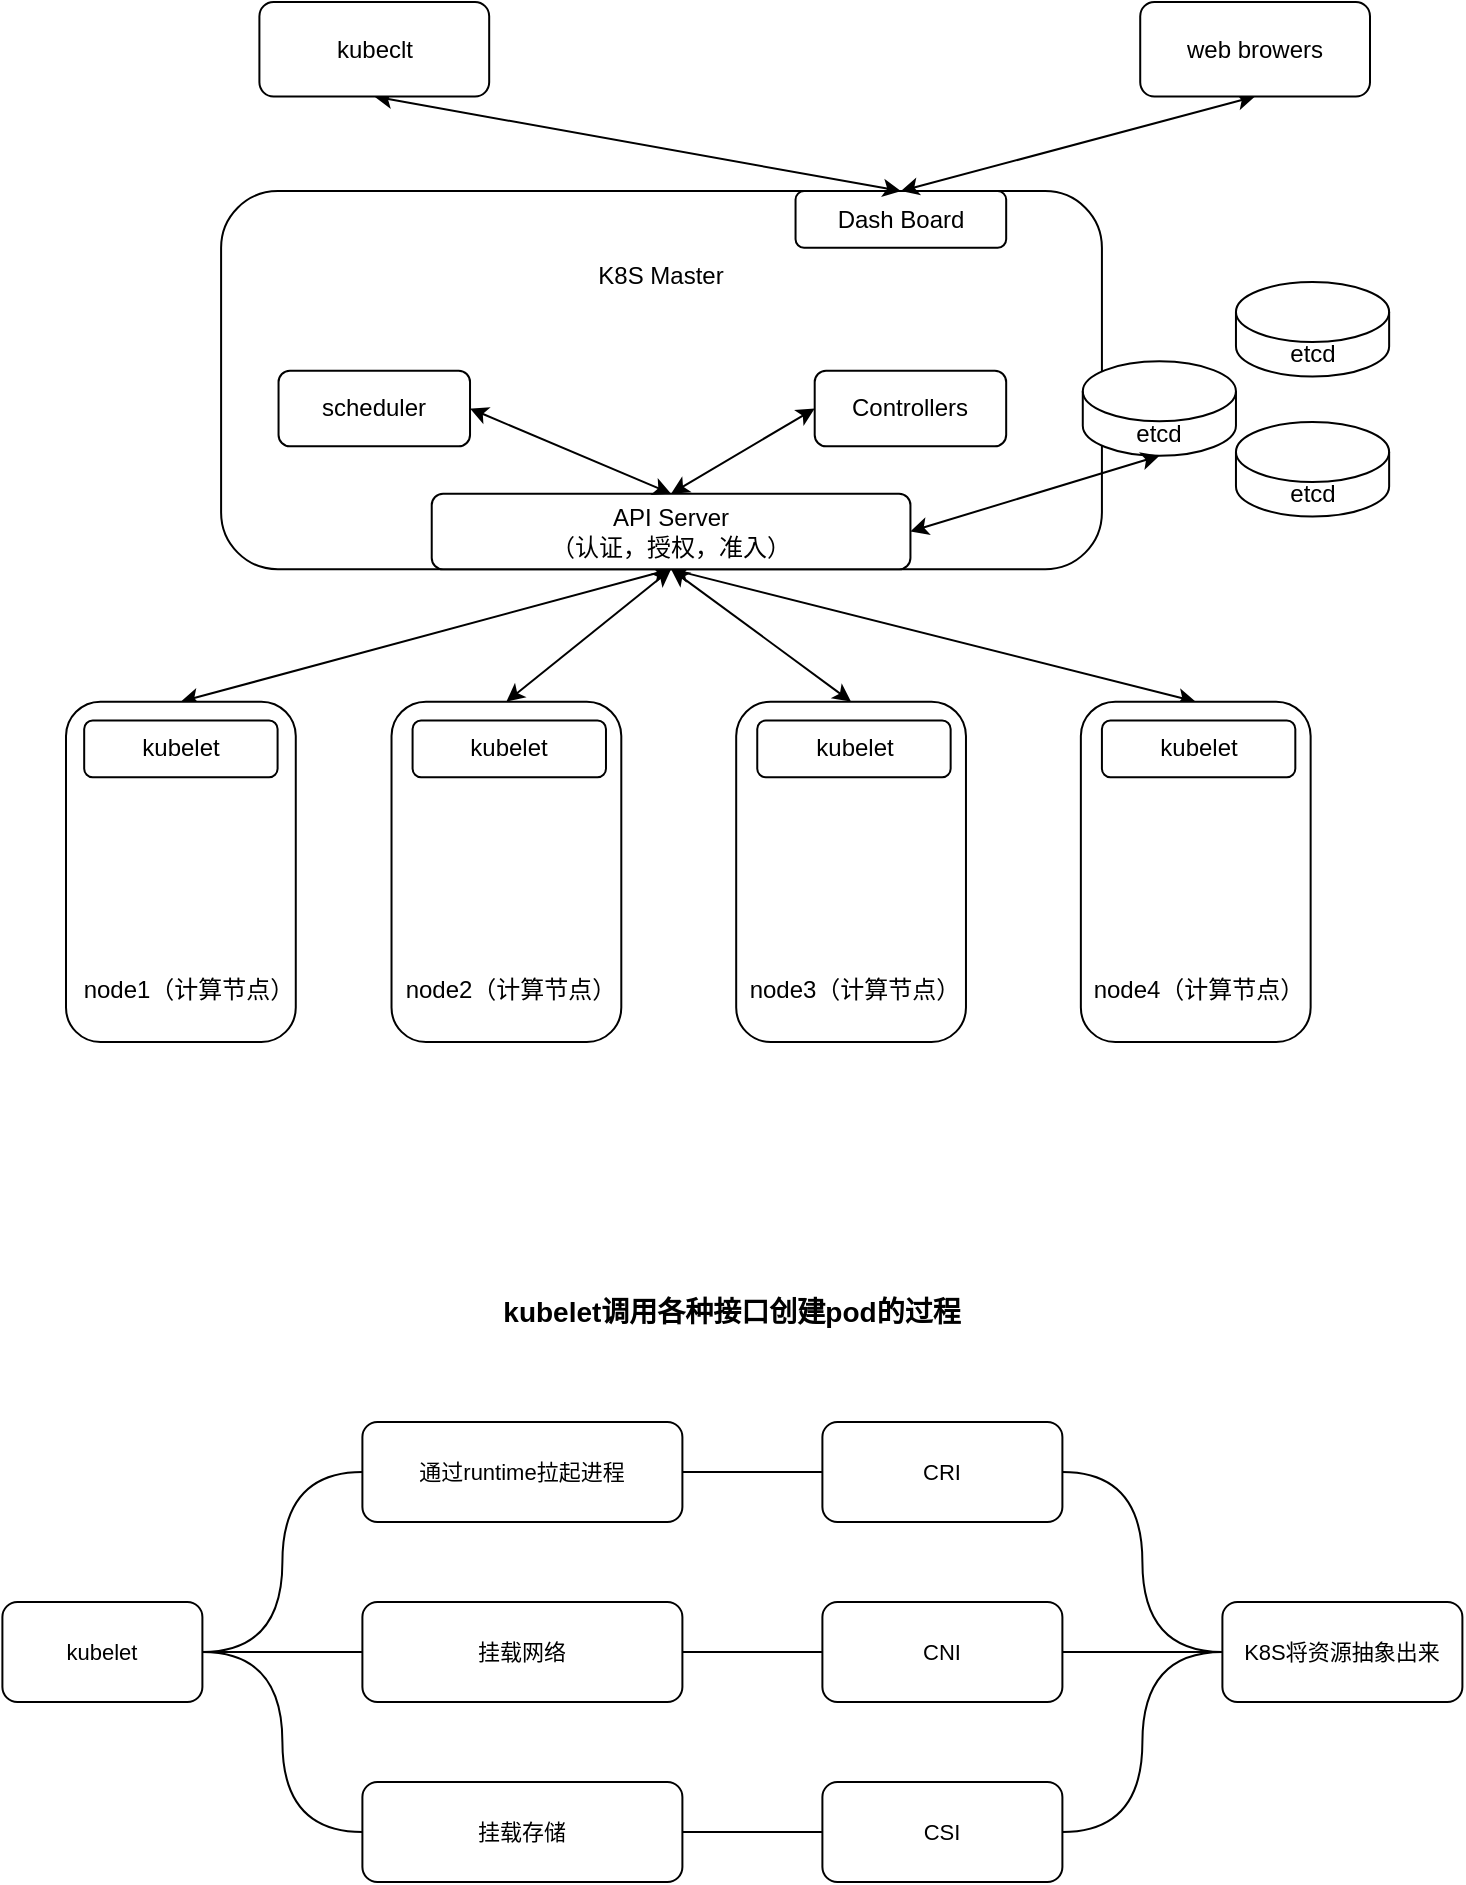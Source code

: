 <mxfile version="24.2.5" type="device">
  <diagram name="第 1 页" id="XOdsyhGq9SqciRqY2mAF">
    <mxGraphModel dx="2074" dy="1197" grid="1" gridSize="10" guides="1" tooltips="1" connect="1" arrows="1" fold="1" page="1" pageScale="1" pageWidth="827" pageHeight="1169" math="0" shadow="0">
      <root>
        <mxCell id="0" />
        <mxCell id="1" parent="0" />
        <mxCell id="q_G-qhWWSiBgzZGocKJA-2" value="" style="rounded=1;whiteSpace=wrap;html=1;" vertex="1" parent="1">
          <mxGeometry x="157.551" y="244.545" width="440.411" height="189.091" as="geometry" />
        </mxCell>
        <mxCell id="q_G-qhWWSiBgzZGocKJA-3" value="etcd" style="shape=cylinder3;whiteSpace=wrap;html=1;boundedLbl=1;backgroundOutline=1;size=15;" vertex="1" parent="1">
          <mxGeometry x="588.388" y="329.636" width="76.593" height="47.273" as="geometry" />
        </mxCell>
        <mxCell id="q_G-qhWWSiBgzZGocKJA-28" style="edgeStyle=none;rounded=0;orthogonalLoop=1;jettySize=auto;html=1;exitX=0.5;exitY=1;exitDx=0;exitDy=0;entryX=0.5;entryY=0;entryDx=0;entryDy=0;strokeColor=default;align=center;verticalAlign=middle;fontFamily=Helvetica;fontSize=11;fontColor=default;labelBackgroundColor=default;startArrow=classic;startFill=1;endArrow=classic;" edge="1" parent="1" source="q_G-qhWWSiBgzZGocKJA-4" target="q_G-qhWWSiBgzZGocKJA-8">
          <mxGeometry relative="1" as="geometry" />
        </mxCell>
        <mxCell id="q_G-qhWWSiBgzZGocKJA-29" style="edgeStyle=none;rounded=0;orthogonalLoop=1;jettySize=auto;html=1;exitX=0.5;exitY=1;exitDx=0;exitDy=0;entryX=0.5;entryY=0;entryDx=0;entryDy=0;strokeColor=default;align=center;verticalAlign=middle;fontFamily=Helvetica;fontSize=11;fontColor=default;labelBackgroundColor=default;startArrow=classic;startFill=1;endArrow=classic;" edge="1" parent="1" source="q_G-qhWWSiBgzZGocKJA-4" target="q_G-qhWWSiBgzZGocKJA-9">
          <mxGeometry relative="1" as="geometry" />
        </mxCell>
        <mxCell id="q_G-qhWWSiBgzZGocKJA-30" style="edgeStyle=none;rounded=0;orthogonalLoop=1;jettySize=auto;html=1;exitX=0.5;exitY=1;exitDx=0;exitDy=0;entryX=0.5;entryY=0;entryDx=0;entryDy=0;strokeColor=default;align=center;verticalAlign=middle;fontFamily=Helvetica;fontSize=11;fontColor=default;labelBackgroundColor=default;startArrow=classic;startFill=1;endArrow=classic;" edge="1" parent="1" source="q_G-qhWWSiBgzZGocKJA-4" target="q_G-qhWWSiBgzZGocKJA-10">
          <mxGeometry relative="1" as="geometry" />
        </mxCell>
        <mxCell id="q_G-qhWWSiBgzZGocKJA-31" style="edgeStyle=none;rounded=0;orthogonalLoop=1;jettySize=auto;html=1;exitX=0.5;exitY=1;exitDx=0;exitDy=0;entryX=0.5;entryY=0;entryDx=0;entryDy=0;strokeColor=default;align=center;verticalAlign=middle;fontFamily=Helvetica;fontSize=11;fontColor=default;labelBackgroundColor=default;startArrow=classic;startFill=1;endArrow=classic;" edge="1" parent="1" source="q_G-qhWWSiBgzZGocKJA-4" target="q_G-qhWWSiBgzZGocKJA-11">
          <mxGeometry relative="1" as="geometry" />
        </mxCell>
        <mxCell id="q_G-qhWWSiBgzZGocKJA-4" value="API Server&lt;div&gt;（认证，授权，准入）&lt;/div&gt;" style="rounded=1;whiteSpace=wrap;html=1;" vertex="1" parent="1">
          <mxGeometry x="262.866" y="395.818" width="239.354" height="37.818" as="geometry" />
        </mxCell>
        <mxCell id="q_G-qhWWSiBgzZGocKJA-26" style="edgeStyle=none;rounded=0;orthogonalLoop=1;jettySize=auto;html=1;exitX=1;exitY=0.5;exitDx=0;exitDy=0;entryX=0.5;entryY=0;entryDx=0;entryDy=0;strokeColor=default;align=center;verticalAlign=middle;fontFamily=Helvetica;fontSize=11;fontColor=default;labelBackgroundColor=default;startArrow=classic;startFill=1;endArrow=classic;" edge="1" parent="1" source="q_G-qhWWSiBgzZGocKJA-5" target="q_G-qhWWSiBgzZGocKJA-4">
          <mxGeometry relative="1" as="geometry" />
        </mxCell>
        <mxCell id="q_G-qhWWSiBgzZGocKJA-5" value="scheduler" style="rounded=1;whiteSpace=wrap;html=1;" vertex="1" parent="1">
          <mxGeometry x="186.273" y="334.364" width="95.742" height="37.818" as="geometry" />
        </mxCell>
        <mxCell id="q_G-qhWWSiBgzZGocKJA-25" style="edgeStyle=none;rounded=0;orthogonalLoop=1;jettySize=auto;html=1;exitX=0;exitY=0.5;exitDx=0;exitDy=0;entryX=0.5;entryY=0;entryDx=0;entryDy=0;strokeColor=default;align=center;verticalAlign=middle;fontFamily=Helvetica;fontSize=11;fontColor=default;labelBackgroundColor=default;startArrow=classic;startFill=1;endArrow=classic;" edge="1" parent="1" source="q_G-qhWWSiBgzZGocKJA-6" target="q_G-qhWWSiBgzZGocKJA-4">
          <mxGeometry relative="1" as="geometry" />
        </mxCell>
        <mxCell id="q_G-qhWWSiBgzZGocKJA-6" value="Controllers" style="rounded=1;whiteSpace=wrap;html=1;" vertex="1" parent="1">
          <mxGeometry x="454.349" y="334.364" width="95.742" height="37.818" as="geometry" />
        </mxCell>
        <mxCell id="q_G-qhWWSiBgzZGocKJA-7" value="Dash Board" style="rounded=1;whiteSpace=wrap;html=1;" vertex="1" parent="1">
          <mxGeometry x="444.775" y="244.545" width="105.316" height="28.364" as="geometry" />
        </mxCell>
        <mxCell id="q_G-qhWWSiBgzZGocKJA-8" value="" style="rounded=1;whiteSpace=wrap;html=1;" vertex="1" parent="1">
          <mxGeometry x="80" y="499.818" width="114.89" height="170.182" as="geometry" />
        </mxCell>
        <mxCell id="q_G-qhWWSiBgzZGocKJA-9" value="" style="rounded=1;whiteSpace=wrap;html=1;" vertex="1" parent="1">
          <mxGeometry x="242.761" y="499.818" width="114.89" height="170.182" as="geometry" />
        </mxCell>
        <mxCell id="q_G-qhWWSiBgzZGocKJA-10" value="" style="rounded=1;whiteSpace=wrap;html=1;" vertex="1" parent="1">
          <mxGeometry x="415.095" y="499.818" width="114.89" height="170.182" as="geometry" />
        </mxCell>
        <mxCell id="q_G-qhWWSiBgzZGocKJA-11" value="" style="rounded=1;whiteSpace=wrap;html=1;" vertex="1" parent="1">
          <mxGeometry x="587.43" y="499.818" width="114.89" height="170.182" as="geometry" />
        </mxCell>
        <mxCell id="q_G-qhWWSiBgzZGocKJA-12" value="kubelet" style="rounded=1;whiteSpace=wrap;html=1;" vertex="1" parent="1">
          <mxGeometry x="89.095" y="509.273" width="96.699" height="28.364" as="geometry" />
        </mxCell>
        <mxCell id="q_G-qhWWSiBgzZGocKJA-13" value="kubelet" style="rounded=1;whiteSpace=wrap;html=1;" vertex="1" parent="1">
          <mxGeometry x="253.292" y="509.273" width="96.699" height="28.364" as="geometry" />
        </mxCell>
        <mxCell id="q_G-qhWWSiBgzZGocKJA-14" value="kubelet" style="rounded=1;whiteSpace=wrap;html=1;" vertex="1" parent="1">
          <mxGeometry x="425.627" y="509.273" width="96.699" height="28.364" as="geometry" />
        </mxCell>
        <mxCell id="q_G-qhWWSiBgzZGocKJA-15" value="kubelet" style="rounded=1;whiteSpace=wrap;html=1;" vertex="1" parent="1">
          <mxGeometry x="597.962" y="509.273" width="96.699" height="28.364" as="geometry" />
        </mxCell>
        <mxCell id="q_G-qhWWSiBgzZGocKJA-16" value="node1（计算节点）" style="text;html=1;align=center;verticalAlign=middle;whiteSpace=wrap;rounded=0;" vertex="1" parent="1">
          <mxGeometry x="85.61" y="630" width="111.28" height="28.36" as="geometry" />
        </mxCell>
        <mxCell id="q_G-qhWWSiBgzZGocKJA-20" value="K8S Master" style="text;html=1;align=center;verticalAlign=middle;whiteSpace=wrap;rounded=0;" vertex="1" parent="1">
          <mxGeometry x="344.247" y="272.909" width="67.019" height="28.364" as="geometry" />
        </mxCell>
        <mxCell id="q_G-qhWWSiBgzZGocKJA-24" style="edgeStyle=none;rounded=0;orthogonalLoop=1;jettySize=auto;html=1;exitX=0.5;exitY=1;exitDx=0;exitDy=0;entryX=0.5;entryY=0;entryDx=0;entryDy=0;strokeColor=default;align=center;verticalAlign=middle;fontFamily=Helvetica;fontSize=11;fontColor=default;labelBackgroundColor=default;startArrow=classic;startFill=1;endArrow=classic;" edge="1" parent="1" source="q_G-qhWWSiBgzZGocKJA-21" target="q_G-qhWWSiBgzZGocKJA-7">
          <mxGeometry relative="1" as="geometry" />
        </mxCell>
        <mxCell id="q_G-qhWWSiBgzZGocKJA-21" value="web browers" style="rounded=1;whiteSpace=wrap;html=1;" vertex="1" parent="1">
          <mxGeometry x="617.11" y="150" width="114.89" height="47.273" as="geometry" />
        </mxCell>
        <mxCell id="q_G-qhWWSiBgzZGocKJA-23" style="rounded=0;orthogonalLoop=1;jettySize=auto;html=1;exitX=0.5;exitY=1;exitDx=0;exitDy=0;entryX=0.5;entryY=0;entryDx=0;entryDy=0;startArrow=classic;startFill=1;" edge="1" parent="1" source="q_G-qhWWSiBgzZGocKJA-22" target="q_G-qhWWSiBgzZGocKJA-7">
          <mxGeometry relative="1" as="geometry" />
        </mxCell>
        <mxCell id="q_G-qhWWSiBgzZGocKJA-22" value="kubeclt" style="rounded=1;whiteSpace=wrap;html=1;" vertex="1" parent="1">
          <mxGeometry x="176.699" y="150" width="114.89" height="47.273" as="geometry" />
        </mxCell>
        <mxCell id="q_G-qhWWSiBgzZGocKJA-27" style="edgeStyle=none;rounded=0;orthogonalLoop=1;jettySize=auto;html=1;exitX=1;exitY=0.5;exitDx=0;exitDy=0;entryX=0.5;entryY=1;entryDx=0;entryDy=0;entryPerimeter=0;strokeColor=default;align=center;verticalAlign=middle;fontFamily=Helvetica;fontSize=11;fontColor=default;labelBackgroundColor=default;startArrow=classic;startFill=1;endArrow=classic;" edge="1" parent="1" source="q_G-qhWWSiBgzZGocKJA-4" target="q_G-qhWWSiBgzZGocKJA-3">
          <mxGeometry relative="1" as="geometry" />
        </mxCell>
        <mxCell id="q_G-qhWWSiBgzZGocKJA-34" value="node2（计算节点）" style="text;html=1;align=center;verticalAlign=middle;whiteSpace=wrap;rounded=0;" vertex="1" parent="1">
          <mxGeometry x="246.76" y="630" width="111.28" height="28.36" as="geometry" />
        </mxCell>
        <mxCell id="q_G-qhWWSiBgzZGocKJA-35" value="node3（计算节点）" style="text;html=1;align=center;verticalAlign=middle;whiteSpace=wrap;rounded=0;" vertex="1" parent="1">
          <mxGeometry x="418.71" y="630" width="111.28" height="28.36" as="geometry" />
        </mxCell>
        <mxCell id="q_G-qhWWSiBgzZGocKJA-36" value="node4（计算节点）" style="text;html=1;align=center;verticalAlign=middle;whiteSpace=wrap;rounded=0;" vertex="1" parent="1">
          <mxGeometry x="591.04" y="630" width="111.28" height="28.36" as="geometry" />
        </mxCell>
        <mxCell id="q_G-qhWWSiBgzZGocKJA-37" value="etcd" style="shape=cylinder3;whiteSpace=wrap;html=1;boundedLbl=1;backgroundOutline=1;size=15;" vertex="1" parent="1">
          <mxGeometry x="664.978" y="289.996" width="76.593" height="47.273" as="geometry" />
        </mxCell>
        <mxCell id="q_G-qhWWSiBgzZGocKJA-38" value="etcd" style="shape=cylinder3;whiteSpace=wrap;html=1;boundedLbl=1;backgroundOutline=1;size=15;" vertex="1" parent="1">
          <mxGeometry x="664.978" y="359.996" width="76.593" height="47.273" as="geometry" />
        </mxCell>
        <mxCell id="q_G-qhWWSiBgzZGocKJA-54" style="edgeStyle=none;curved=1;rounded=0;orthogonalLoop=1;jettySize=auto;html=1;exitX=1;exitY=0.5;exitDx=0;exitDy=0;entryX=0;entryY=0.5;entryDx=0;entryDy=0;strokeColor=default;align=center;verticalAlign=middle;fontFamily=Helvetica;fontSize=11;fontColor=default;labelBackgroundColor=default;startArrow=none;startFill=0;endArrow=none;endFill=0;" edge="1" parent="1" source="q_G-qhWWSiBgzZGocKJA-42" target="q_G-qhWWSiBgzZGocKJA-45">
          <mxGeometry relative="1" as="geometry" />
        </mxCell>
        <mxCell id="q_G-qhWWSiBgzZGocKJA-56" style="edgeStyle=orthogonalEdgeStyle;curved=1;rounded=0;orthogonalLoop=1;jettySize=auto;html=1;exitX=1;exitY=0.5;exitDx=0;exitDy=0;entryX=0;entryY=0.5;entryDx=0;entryDy=0;strokeColor=default;align=center;verticalAlign=middle;fontFamily=Helvetica;fontSize=11;fontColor=default;labelBackgroundColor=default;startArrow=none;startFill=0;endArrow=none;endFill=0;" edge="1" parent="1" source="q_G-qhWWSiBgzZGocKJA-42" target="q_G-qhWWSiBgzZGocKJA-46">
          <mxGeometry relative="1" as="geometry" />
        </mxCell>
        <mxCell id="q_G-qhWWSiBgzZGocKJA-42" value="kubelet" style="rounded=1;whiteSpace=wrap;html=1;fontFamily=Helvetica;fontSize=11;fontColor=default;labelBackgroundColor=default;" vertex="1" parent="1">
          <mxGeometry x="48.2" y="950" width="100" height="50" as="geometry" />
        </mxCell>
        <mxCell id="q_G-qhWWSiBgzZGocKJA-43" value="&lt;font style=&quot;font-size: 14px;&quot;&gt;kubelet调用各种接口创建pod的过程&lt;/font&gt;" style="text;html=1;align=center;verticalAlign=middle;whiteSpace=wrap;rounded=0;fontFamily=Helvetica;fontSize=11;fontColor=default;labelBackgroundColor=default;fontStyle=1" vertex="1" parent="1">
          <mxGeometry x="294" y="790" width="238.41" height="30" as="geometry" />
        </mxCell>
        <mxCell id="q_G-qhWWSiBgzZGocKJA-50" style="edgeStyle=none;rounded=0;orthogonalLoop=1;jettySize=auto;html=1;exitX=1;exitY=0.5;exitDx=0;exitDy=0;entryX=0;entryY=0.5;entryDx=0;entryDy=0;strokeColor=default;align=center;verticalAlign=middle;fontFamily=Helvetica;fontSize=11;fontColor=default;labelBackgroundColor=default;startArrow=none;startFill=0;endArrow=none;endFill=0;curved=1;" edge="1" parent="1" source="q_G-qhWWSiBgzZGocKJA-44" target="q_G-qhWWSiBgzZGocKJA-47">
          <mxGeometry relative="1" as="geometry" />
        </mxCell>
        <mxCell id="q_G-qhWWSiBgzZGocKJA-53" style="rounded=0;orthogonalLoop=1;jettySize=auto;html=1;exitX=0;exitY=0.5;exitDx=0;exitDy=0;entryX=1;entryY=0.5;entryDx=0;entryDy=0;strokeColor=default;align=center;verticalAlign=middle;fontFamily=Helvetica;fontSize=11;fontColor=default;labelBackgroundColor=default;startArrow=none;startFill=0;endArrow=none;endFill=0;edgeStyle=orthogonalEdgeStyle;curved=1;" edge="1" parent="1" source="q_G-qhWWSiBgzZGocKJA-44" target="q_G-qhWWSiBgzZGocKJA-42">
          <mxGeometry relative="1" as="geometry" />
        </mxCell>
        <mxCell id="q_G-qhWWSiBgzZGocKJA-44" value="通过runtime拉起进程" style="rounded=1;whiteSpace=wrap;html=1;fontFamily=Helvetica;fontSize=11;fontColor=default;labelBackgroundColor=default;" vertex="1" parent="1">
          <mxGeometry x="228.2" y="860" width="160" height="50" as="geometry" />
        </mxCell>
        <mxCell id="q_G-qhWWSiBgzZGocKJA-51" style="edgeStyle=none;rounded=0;orthogonalLoop=1;jettySize=auto;html=1;exitX=1;exitY=0.5;exitDx=0;exitDy=0;entryX=0;entryY=0.5;entryDx=0;entryDy=0;strokeColor=default;align=center;verticalAlign=middle;fontFamily=Helvetica;fontSize=11;fontColor=default;labelBackgroundColor=default;startArrow=none;startFill=0;endArrow=none;endFill=0;" edge="1" parent="1" source="q_G-qhWWSiBgzZGocKJA-45" target="q_G-qhWWSiBgzZGocKJA-48">
          <mxGeometry relative="1" as="geometry" />
        </mxCell>
        <mxCell id="q_G-qhWWSiBgzZGocKJA-45" value="挂载网络" style="rounded=1;whiteSpace=wrap;html=1;fontFamily=Helvetica;fontSize=11;fontColor=default;labelBackgroundColor=default;" vertex="1" parent="1">
          <mxGeometry x="228.2" y="950" width="160" height="50" as="geometry" />
        </mxCell>
        <mxCell id="q_G-qhWWSiBgzZGocKJA-52" style="edgeStyle=none;rounded=0;orthogonalLoop=1;jettySize=auto;html=1;exitX=1;exitY=0.5;exitDx=0;exitDy=0;entryX=0;entryY=0.5;entryDx=0;entryDy=0;strokeColor=default;align=center;verticalAlign=middle;fontFamily=Helvetica;fontSize=11;fontColor=default;labelBackgroundColor=default;startArrow=none;startFill=0;endArrow=none;endFill=0;" edge="1" parent="1" source="q_G-qhWWSiBgzZGocKJA-46" target="q_G-qhWWSiBgzZGocKJA-49">
          <mxGeometry relative="1" as="geometry" />
        </mxCell>
        <mxCell id="q_G-qhWWSiBgzZGocKJA-46" value="挂载存储" style="rounded=1;whiteSpace=wrap;html=1;fontFamily=Helvetica;fontSize=11;fontColor=default;labelBackgroundColor=default;" vertex="1" parent="1">
          <mxGeometry x="228.2" y="1040" width="160" height="50" as="geometry" />
        </mxCell>
        <mxCell id="q_G-qhWWSiBgzZGocKJA-47" value="CRI" style="rounded=1;whiteSpace=wrap;html=1;fontFamily=Helvetica;fontSize=11;fontColor=default;labelBackgroundColor=default;" vertex="1" parent="1">
          <mxGeometry x="458.2" y="860" width="120" height="50" as="geometry" />
        </mxCell>
        <mxCell id="q_G-qhWWSiBgzZGocKJA-48" value="CNI" style="rounded=1;whiteSpace=wrap;html=1;fontFamily=Helvetica;fontSize=11;fontColor=default;labelBackgroundColor=default;" vertex="1" parent="1">
          <mxGeometry x="458.2" y="950" width="120" height="50" as="geometry" />
        </mxCell>
        <mxCell id="q_G-qhWWSiBgzZGocKJA-49" value="CSI" style="rounded=1;whiteSpace=wrap;html=1;fontFamily=Helvetica;fontSize=11;fontColor=default;labelBackgroundColor=default;" vertex="1" parent="1">
          <mxGeometry x="458.2" y="1040" width="120" height="50" as="geometry" />
        </mxCell>
        <mxCell id="q_G-qhWWSiBgzZGocKJA-58" style="edgeStyle=orthogonalEdgeStyle;curved=1;rounded=0;orthogonalLoop=1;jettySize=auto;html=1;exitX=0;exitY=0.5;exitDx=0;exitDy=0;entryX=1;entryY=0.5;entryDx=0;entryDy=0;strokeColor=default;align=center;verticalAlign=middle;fontFamily=Helvetica;fontSize=11;fontColor=default;labelBackgroundColor=default;startArrow=none;startFill=0;endArrow=none;endFill=0;" edge="1" parent="1" source="q_G-qhWWSiBgzZGocKJA-57" target="q_G-qhWWSiBgzZGocKJA-47">
          <mxGeometry relative="1" as="geometry" />
        </mxCell>
        <mxCell id="q_G-qhWWSiBgzZGocKJA-59" style="edgeStyle=orthogonalEdgeStyle;curved=1;rounded=0;orthogonalLoop=1;jettySize=auto;html=1;exitX=0;exitY=0.5;exitDx=0;exitDy=0;entryX=1;entryY=0.5;entryDx=0;entryDy=0;strokeColor=default;align=center;verticalAlign=middle;fontFamily=Helvetica;fontSize=11;fontColor=default;labelBackgroundColor=default;startArrow=none;startFill=0;endArrow=none;endFill=0;" edge="1" parent="1" source="q_G-qhWWSiBgzZGocKJA-57" target="q_G-qhWWSiBgzZGocKJA-48">
          <mxGeometry relative="1" as="geometry" />
        </mxCell>
        <mxCell id="q_G-qhWWSiBgzZGocKJA-60" style="edgeStyle=orthogonalEdgeStyle;curved=1;rounded=0;orthogonalLoop=1;jettySize=auto;html=1;exitX=0;exitY=0.5;exitDx=0;exitDy=0;entryX=1;entryY=0.5;entryDx=0;entryDy=0;strokeColor=default;align=center;verticalAlign=middle;fontFamily=Helvetica;fontSize=11;fontColor=default;labelBackgroundColor=default;startArrow=none;startFill=0;endArrow=none;endFill=0;" edge="1" parent="1" source="q_G-qhWWSiBgzZGocKJA-57" target="q_G-qhWWSiBgzZGocKJA-49">
          <mxGeometry relative="1" as="geometry" />
        </mxCell>
        <mxCell id="q_G-qhWWSiBgzZGocKJA-57" value="K8S将资源抽象出来" style="rounded=1;whiteSpace=wrap;html=1;fontFamily=Helvetica;fontSize=11;fontColor=default;labelBackgroundColor=default;" vertex="1" parent="1">
          <mxGeometry x="658.2" y="950" width="120" height="50" as="geometry" />
        </mxCell>
      </root>
    </mxGraphModel>
  </diagram>
</mxfile>
